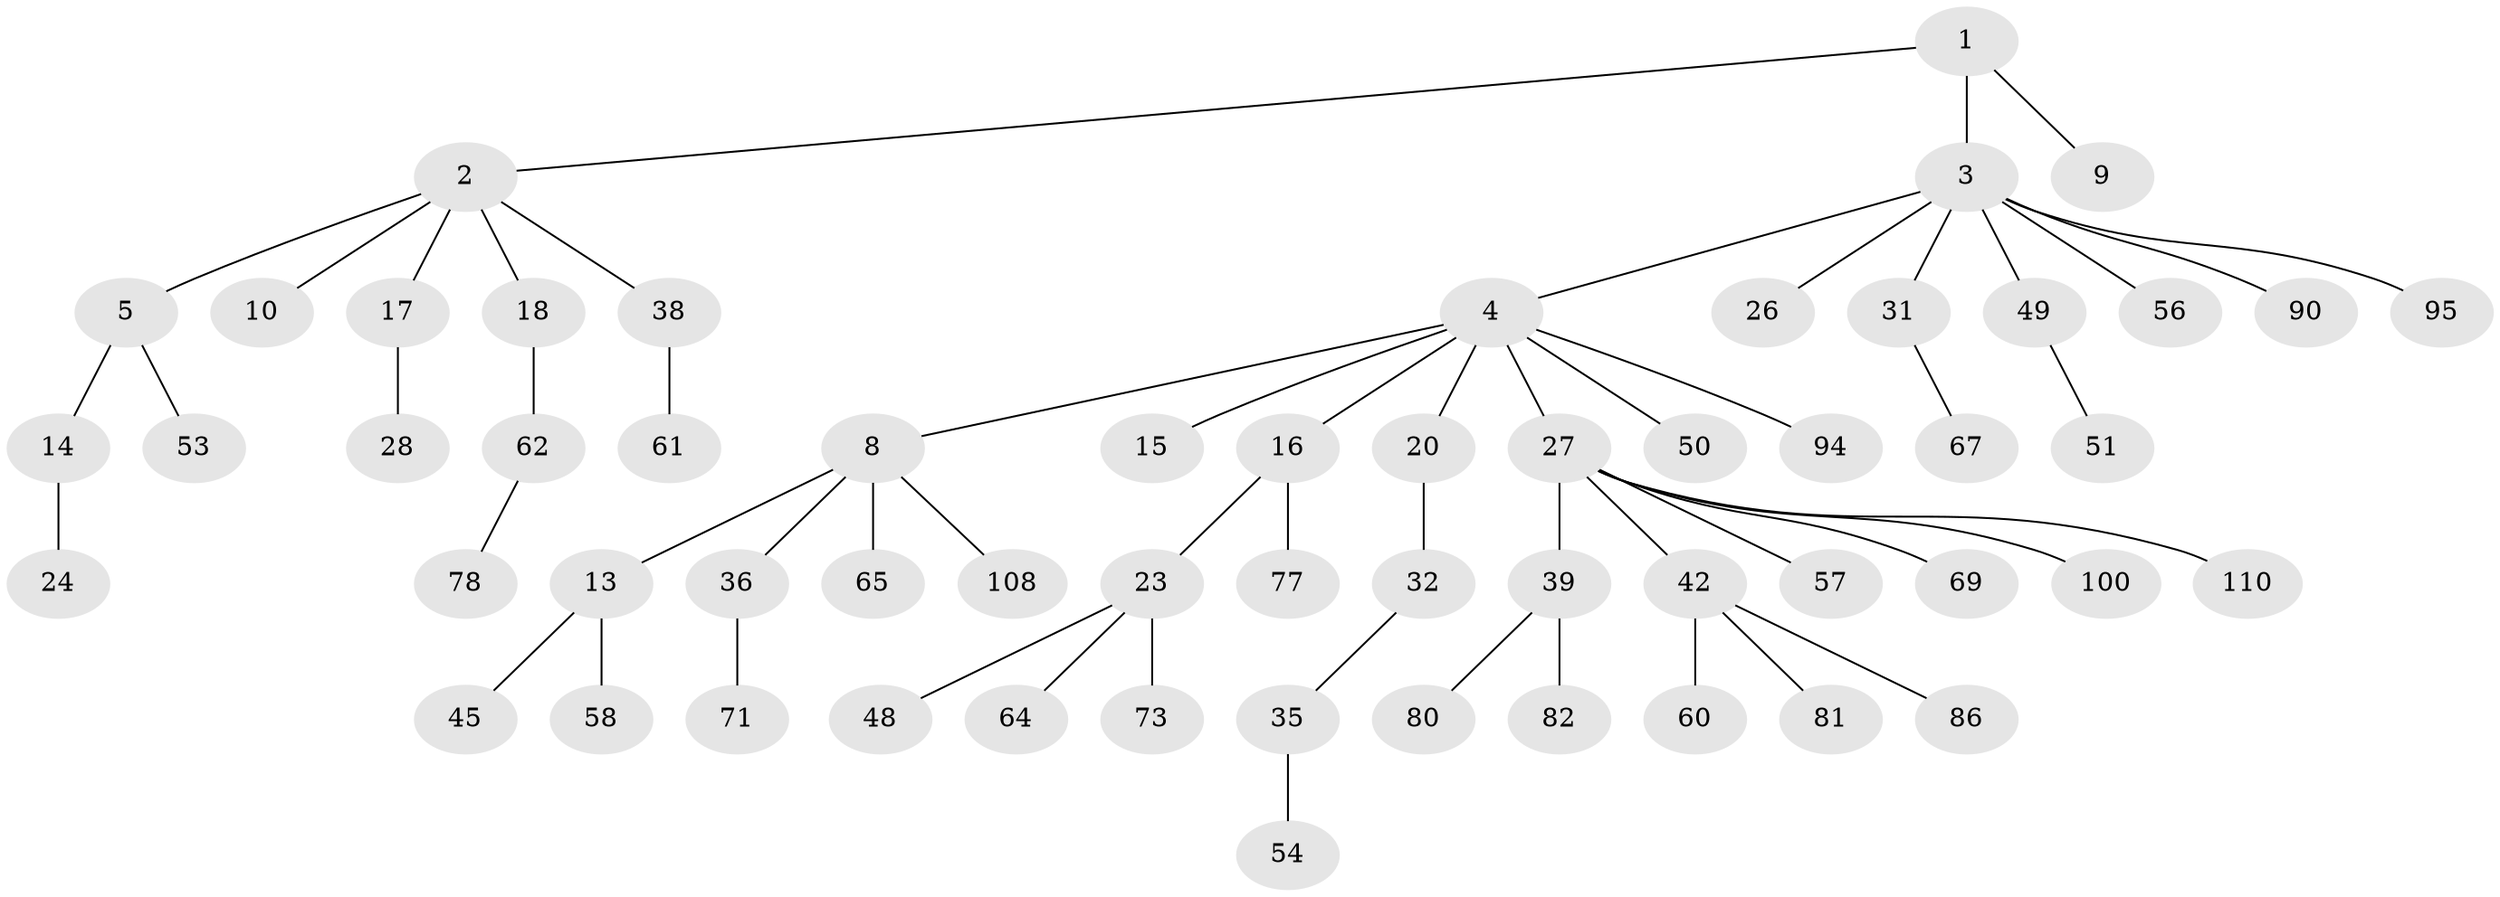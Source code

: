 // original degree distribution, {3: 0.1623931623931624, 6: 0.02564102564102564, 5: 0.008547008547008548, 1: 0.46153846153846156, 4: 0.07692307692307693, 2: 0.26495726495726496}
// Generated by graph-tools (version 1.1) at 2025/15/03/09/25 04:15:40]
// undirected, 58 vertices, 57 edges
graph export_dot {
graph [start="1"]
  node [color=gray90,style=filled];
  1;
  2 [super="+12"];
  3 [super="+7"];
  4 [super="+6"];
  5 [super="+25"];
  8 [super="+19+59"];
  9;
  10;
  13 [super="+37"];
  14;
  15;
  16;
  17;
  18 [super="+43+72"];
  20 [super="+101"];
  23 [super="+92+55+41"];
  24;
  26 [super="+30"];
  27 [super="+29"];
  28 [super="+75+63"];
  31;
  32 [super="+44"];
  35;
  36;
  38;
  39;
  42;
  45 [super="+46+66"];
  48;
  49 [super="+76+104"];
  50;
  51;
  53;
  54;
  56 [super="+70"];
  57;
  58;
  60;
  61;
  62;
  64 [super="+107"];
  65;
  67;
  69 [super="+84+93+85"];
  71;
  73;
  77;
  78;
  80 [super="+96"];
  81;
  82;
  86;
  90 [super="+113"];
  94 [super="+99"];
  95;
  100 [super="+114"];
  108;
  110 [super="+116"];
  1 -- 2;
  1 -- 3;
  1 -- 9;
  2 -- 5;
  2 -- 10;
  2 -- 17;
  2 -- 18;
  2 -- 38;
  3 -- 4;
  3 -- 31;
  3 -- 90;
  3 -- 49;
  3 -- 56;
  3 -- 26;
  3 -- 95;
  4 -- 8;
  4 -- 16;
  4 -- 50;
  4 -- 20;
  4 -- 27;
  4 -- 94;
  4 -- 15;
  5 -- 14;
  5 -- 53;
  8 -- 13;
  8 -- 36;
  8 -- 65;
  8 -- 108;
  13 -- 45;
  13 -- 58;
  14 -- 24;
  16 -- 23;
  16 -- 77;
  17 -- 28;
  18 -- 62;
  20 -- 32;
  23 -- 64;
  23 -- 73;
  23 -- 48;
  27 -- 39;
  27 -- 57;
  27 -- 100;
  27 -- 69;
  27 -- 42;
  27 -- 110;
  31 -- 67;
  32 -- 35;
  35 -- 54;
  36 -- 71;
  38 -- 61;
  39 -- 80;
  39 -- 82;
  42 -- 60;
  42 -- 81;
  42 -- 86;
  49 -- 51;
  62 -- 78;
}
